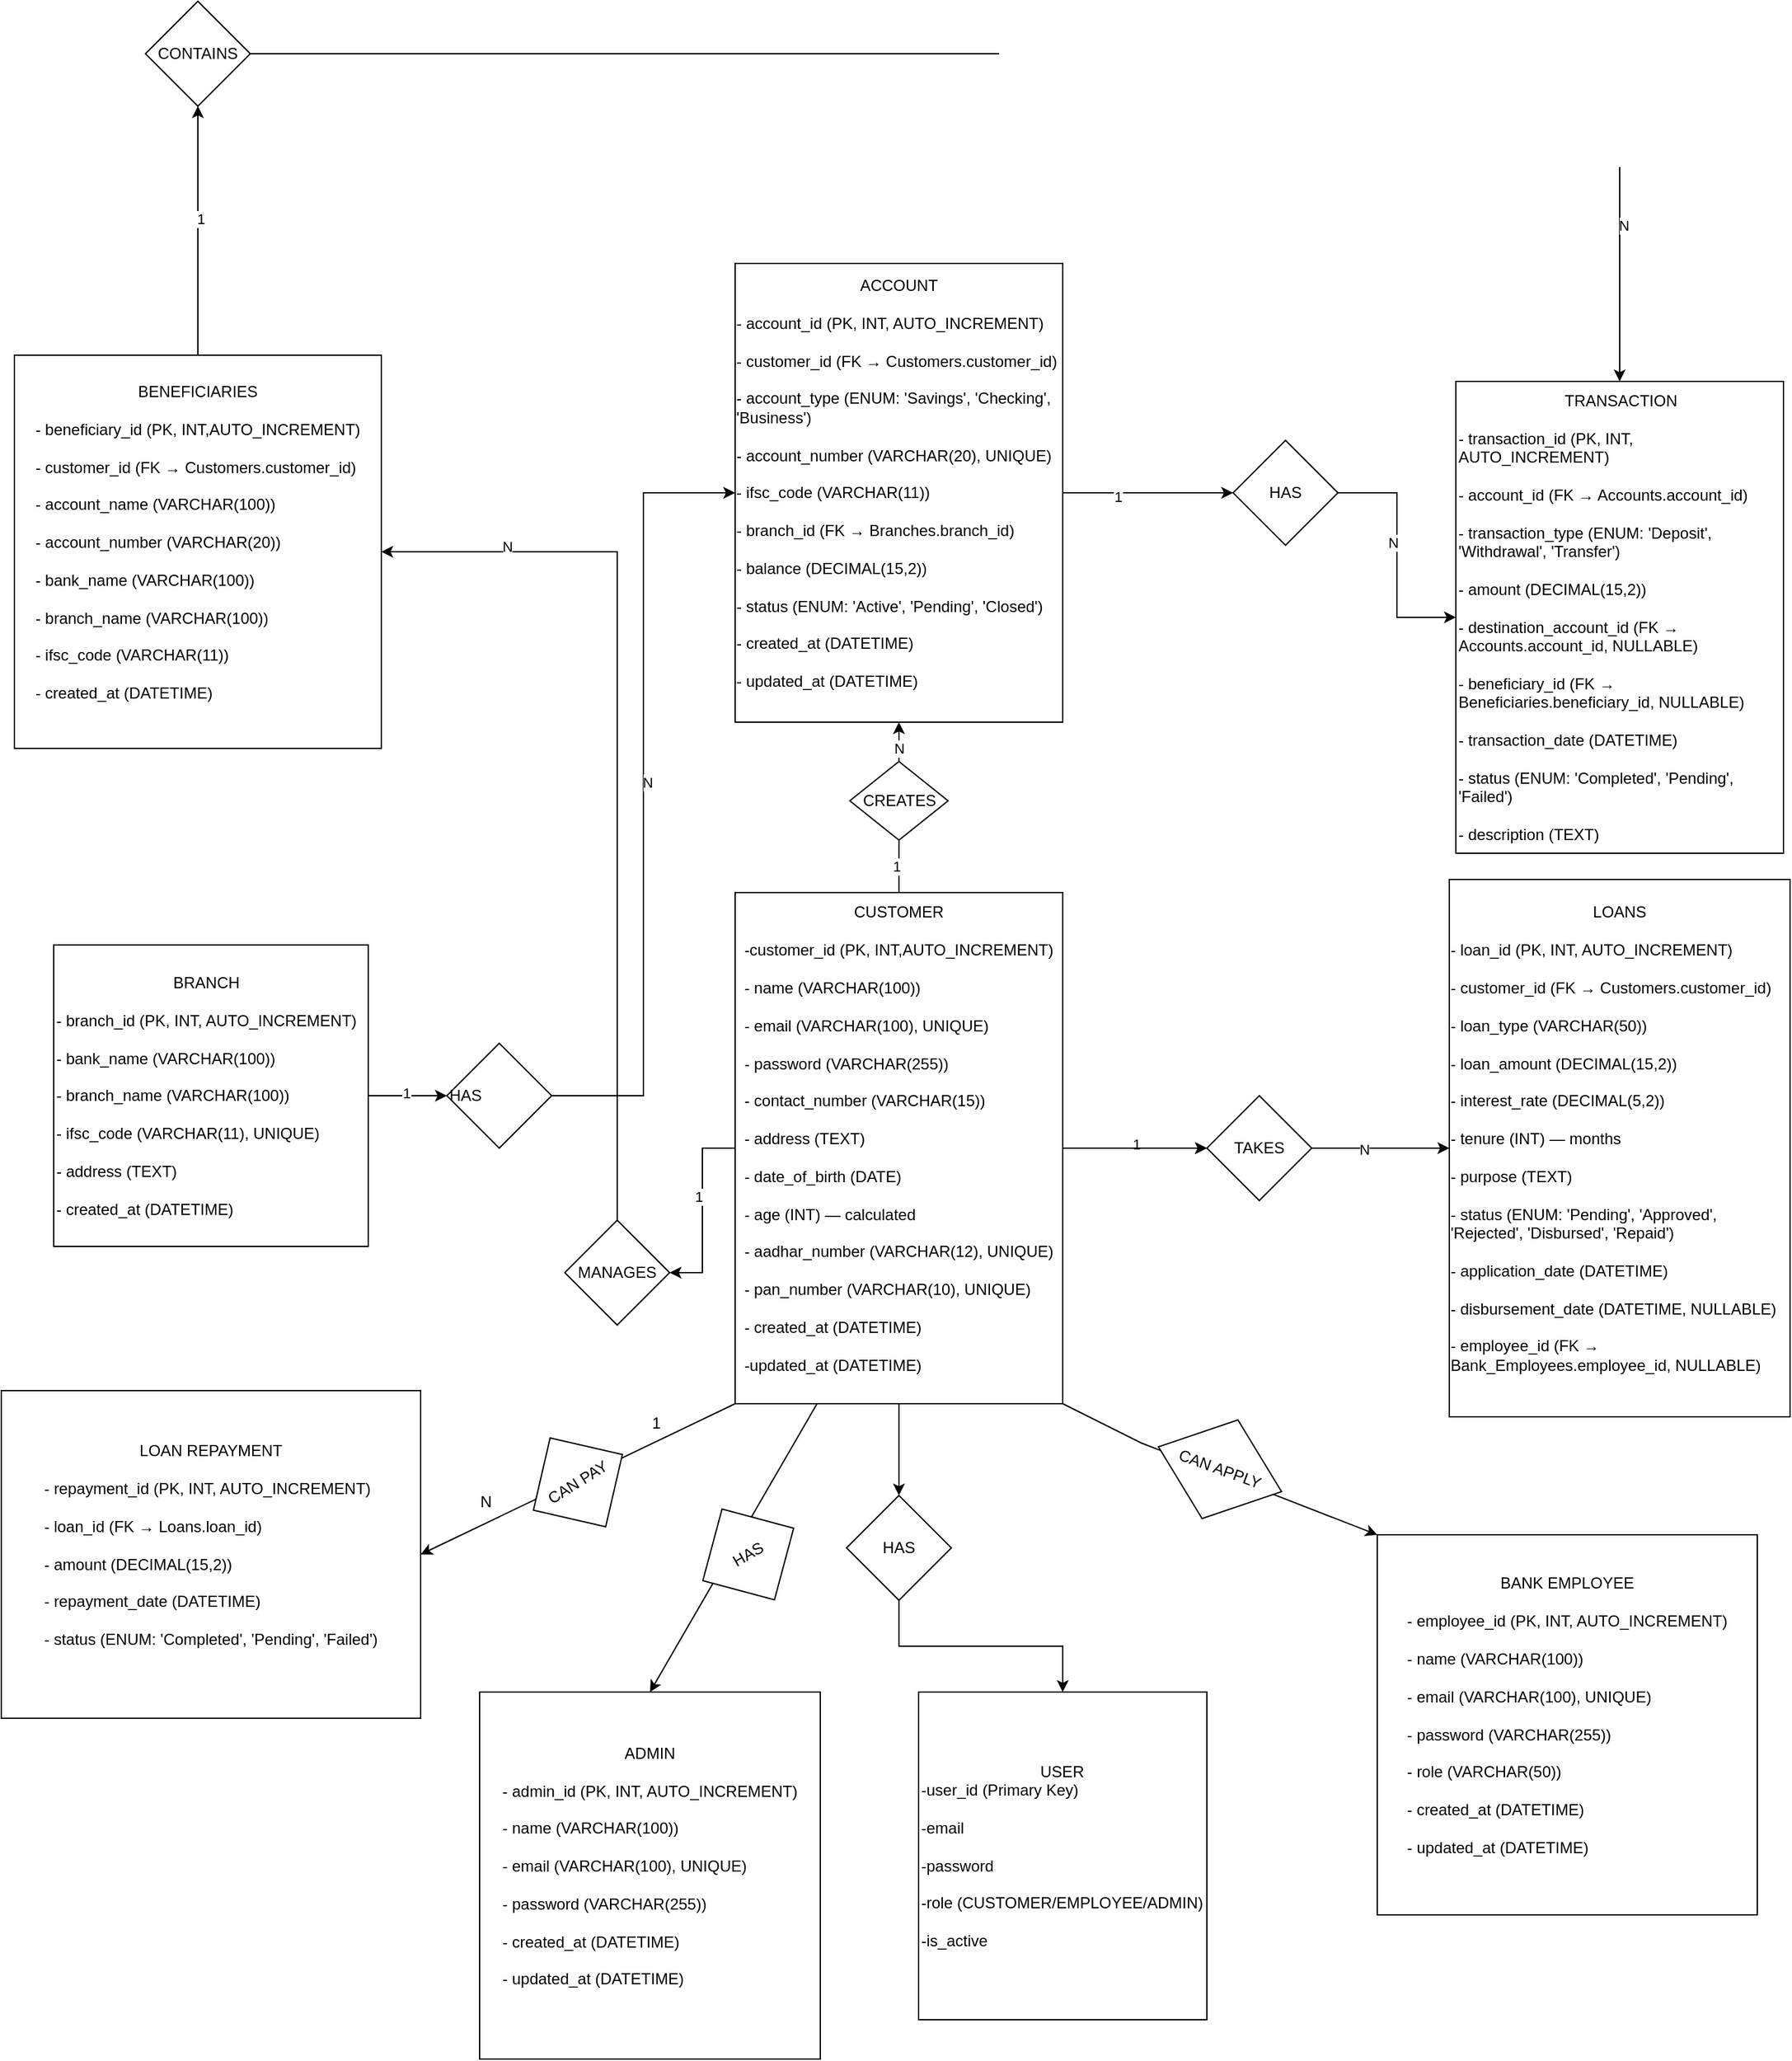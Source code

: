 <mxfile version="27.1.4">
  <diagram name="Page-1" id="JxK6Z9mksL-0HM-H_5az">
    <mxGraphModel grid="1" page="1" gridSize="10" guides="1" tooltips="1" connect="1" arrows="1" fold="1" pageScale="1" pageWidth="850" pageHeight="1100" math="0" shadow="0">
      <root>
        <mxCell id="0" />
        <mxCell id="1" parent="0" />
        <mxCell id="ATuWQ-v3E2589OPJfiS1-10" style="edgeStyle=orthogonalEdgeStyle;rounded=0;orthogonalLoop=1;jettySize=auto;html=1;entryX=0.5;entryY=1;entryDx=0;entryDy=0;" edge="1" parent="1" source="ATuWQ-v3E2589OPJfiS1-1" target="ATuWQ-v3E2589OPJfiS1-2">
          <mxGeometry relative="1" as="geometry" />
        </mxCell>
        <mxCell id="ATuWQ-v3E2589OPJfiS1-12" value="1" style="edgeLabel;html=1;align=center;verticalAlign=middle;resizable=0;points=[];" vertex="1" connectable="0" parent="ATuWQ-v3E2589OPJfiS1-10">
          <mxGeometry x="-0.693" y="2" relative="1" as="geometry">
            <mxPoint as="offset" />
          </mxGeometry>
        </mxCell>
        <mxCell id="ATuWQ-v3E2589OPJfiS1-13" value="N" style="edgeLabel;html=1;align=center;verticalAlign=middle;resizable=0;points=[];" vertex="1" connectable="0" parent="ATuWQ-v3E2589OPJfiS1-10">
          <mxGeometry x="0.703" relative="1" as="geometry">
            <mxPoint as="offset" />
          </mxGeometry>
        </mxCell>
        <mxCell id="ATuWQ-v3E2589OPJfiS1-15" value="" style="edgeStyle=orthogonalEdgeStyle;rounded=0;orthogonalLoop=1;jettySize=auto;html=1;" edge="1" parent="1" source="ATuWQ-v3E2589OPJfiS1-1" target="ATuWQ-v3E2589OPJfiS1-14">
          <mxGeometry relative="1" as="geometry" />
        </mxCell>
        <mxCell id="ATuWQ-v3E2589OPJfiS1-17" value="1" style="edgeLabel;html=1;align=center;verticalAlign=middle;resizable=0;points=[];" vertex="1" connectable="0" parent="ATuWQ-v3E2589OPJfiS1-15">
          <mxGeometry x="0.032" y="3" relative="1" as="geometry">
            <mxPoint x="-1" as="offset" />
          </mxGeometry>
        </mxCell>
        <mxCell id="ADrp1U_Bql61wqkcuQXL-4" value="" style="edgeStyle=orthogonalEdgeStyle;rounded=0;orthogonalLoop=1;jettySize=auto;html=1;" edge="1" parent="1" source="ATuWQ-v3E2589OPJfiS1-1" target="ADrp1U_Bql61wqkcuQXL-3">
          <mxGeometry relative="1" as="geometry" />
        </mxCell>
        <mxCell id="ADrp1U_Bql61wqkcuQXL-12" value="" style="edgeStyle=orthogonalEdgeStyle;rounded=0;orthogonalLoop=1;jettySize=auto;html=1;" edge="1" parent="1" source="ATuWQ-v3E2589OPJfiS1-1" target="ADrp1U_Bql61wqkcuQXL-11">
          <mxGeometry relative="1" as="geometry" />
        </mxCell>
        <mxCell id="ADrp1U_Bql61wqkcuQXL-14" value="1" style="edgeLabel;html=1;align=center;verticalAlign=middle;resizable=0;points=[];" connectable="0" vertex="1" parent="ADrp1U_Bql61wqkcuQXL-12">
          <mxGeometry x="-0.145" y="-3" relative="1" as="geometry">
            <mxPoint as="offset" />
          </mxGeometry>
        </mxCell>
        <mxCell id="ADrp1U_Bql61wqkcuQXL-27" value="" style="edgeStyle=orthogonalEdgeStyle;rounded=0;orthogonalLoop=1;jettySize=auto;html=1;" edge="1" parent="1" source="ATuWQ-v3E2589OPJfiS1-1" target="ATuWQ-v3E2589OPJfiS1-14">
          <mxGeometry relative="1" as="geometry" />
        </mxCell>
        <mxCell id="ATuWQ-v3E2589OPJfiS1-1" value="&lt;div style=&quot;&quot;&gt;&lt;span style=&quot;background-color: transparent; color: light-dark(rgb(0, 0, 0), rgb(255, 255, 255));&quot;&gt;CUSTOMER&lt;/span&gt;&lt;/div&gt;&lt;div style=&quot;&quot;&gt;&lt;span style=&quot;background-color: transparent; color: light-dark(rgb(0, 0, 0), rgb(255, 255, 255));&quot;&gt;&lt;br&gt;&lt;/span&gt;&lt;/div&gt;&lt;div&gt;&lt;div style=&quot;text-align: left;&quot;&gt;-customer_id (PK, INT,AUTO_INCREMENT)&lt;/div&gt;&lt;div style=&quot;text-align: left;&quot;&gt;&lt;br&gt;&lt;/div&gt;&lt;div style=&quot;text-align: left;&quot;&gt;- name (VARCHAR(100))&lt;/div&gt;&lt;div style=&quot;text-align: left;&quot;&gt;&lt;br&gt;&lt;/div&gt;&lt;div style=&quot;text-align: left;&quot;&gt;- email (VARCHAR(100), UNIQUE)&lt;/div&gt;&lt;div style=&quot;text-align: left;&quot;&gt;&lt;br&gt;&lt;/div&gt;&lt;div style=&quot;text-align: left;&quot;&gt;- password (VARCHAR(255))&lt;/div&gt;&lt;div style=&quot;text-align: left;&quot;&gt;&lt;br&gt;&lt;/div&gt;&lt;div style=&quot;text-align: left;&quot;&gt;- contact_number (VARCHAR(15))&lt;/div&gt;&lt;div style=&quot;text-align: left;&quot;&gt;&lt;br&gt;&lt;/div&gt;&lt;div style=&quot;text-align: left;&quot;&gt;- address (TEXT)&lt;/div&gt;&lt;div style=&quot;text-align: left;&quot;&gt;&lt;br&gt;&lt;/div&gt;&lt;div style=&quot;text-align: left;&quot;&gt;- date_of_birth (DATE)&lt;/div&gt;&lt;div style=&quot;text-align: left;&quot;&gt;&lt;br&gt;&lt;/div&gt;&lt;div style=&quot;text-align: left;&quot;&gt;- age (INT) — calculated&lt;/div&gt;&lt;div style=&quot;text-align: left;&quot;&gt;&lt;br&gt;&lt;/div&gt;&lt;div style=&quot;text-align: left;&quot;&gt;- aadhar_number (VARCHAR(12), UNIQUE)&lt;/div&gt;&lt;div style=&quot;text-align: left;&quot;&gt;&lt;br&gt;&lt;/div&gt;&lt;div style=&quot;text-align: left;&quot;&gt;- pan_number (VARCHAR(10), UNIQUE)&lt;/div&gt;&lt;div style=&quot;text-align: left;&quot;&gt;&lt;br&gt;&lt;/div&gt;&lt;div style=&quot;text-align: left;&quot;&gt;- created_at (DATETIME)&lt;/div&gt;&lt;div style=&quot;text-align: left;&quot;&gt;&lt;br&gt;&lt;/div&gt;&lt;div style=&quot;text-align: left;&quot;&gt;-updated_at (DATETIME)&lt;/div&gt;&lt;/div&gt;&lt;div&gt;&lt;br&gt;&lt;/div&gt;" style="rounded=0;whiteSpace=wrap;html=1;" vertex="1" parent="1">
          <mxGeometry x="-230" y="-610" width="250" height="390" as="geometry" />
        </mxCell>
        <mxCell id="ADrp1U_Bql61wqkcuQXL-17" value="" style="edgeStyle=orthogonalEdgeStyle;rounded=0;orthogonalLoop=1;jettySize=auto;html=1;" edge="1" parent="1" source="ATuWQ-v3E2589OPJfiS1-2" target="ADrp1U_Bql61wqkcuQXL-16">
          <mxGeometry relative="1" as="geometry" />
        </mxCell>
        <mxCell id="ADrp1U_Bql61wqkcuQXL-19" value="1" style="edgeLabel;html=1;align=center;verticalAlign=middle;resizable=0;points=[];" connectable="0" vertex="1" parent="ADrp1U_Bql61wqkcuQXL-17">
          <mxGeometry x="-0.36" y="-3" relative="1" as="geometry">
            <mxPoint as="offset" />
          </mxGeometry>
        </mxCell>
        <mxCell id="ATuWQ-v3E2589OPJfiS1-2" value="ACCOUNT&lt;div&gt;&lt;br&gt;&lt;div&gt;&lt;div style=&quot;text-align: left;&quot;&gt;- account_id (PK, INT, AUTO_INCREMENT)&lt;/div&gt;&lt;div style=&quot;text-align: left;&quot;&gt;&lt;br&gt;&lt;/div&gt;&lt;div style=&quot;text-align: left;&quot;&gt;- customer_id (FK → Customers.customer_id)&lt;/div&gt;&lt;div style=&quot;text-align: left;&quot;&gt;&lt;br&gt;&lt;/div&gt;&lt;div style=&quot;text-align: left;&quot;&gt;- account_type (ENUM: &#39;Savings&#39;, &#39;Checking&#39;, &#39;Business&#39;)&lt;/div&gt;&lt;div style=&quot;text-align: left;&quot;&gt;&lt;br&gt;&lt;/div&gt;&lt;div style=&quot;text-align: left;&quot;&gt;- account_number (VARCHAR(20), UNIQUE)&lt;/div&gt;&lt;div style=&quot;text-align: left;&quot;&gt;&lt;br&gt;&lt;/div&gt;&lt;div style=&quot;text-align: left;&quot;&gt;- ifsc_code (VARCHAR(11))&lt;/div&gt;&lt;div style=&quot;text-align: left;&quot;&gt;&lt;br&gt;&lt;/div&gt;&lt;div style=&quot;text-align: left;&quot;&gt;- branch_id (FK → Branches.branch_id)&lt;/div&gt;&lt;div style=&quot;text-align: left;&quot;&gt;&lt;br&gt;&lt;/div&gt;&lt;div style=&quot;text-align: left;&quot;&gt;- balance (DECIMAL(15,2))&lt;/div&gt;&lt;div style=&quot;text-align: left;&quot;&gt;&lt;br&gt;&lt;/div&gt;&lt;div style=&quot;text-align: left;&quot;&gt;- status (ENUM: &#39;Active&#39;, &#39;Pending&#39;, &#39;Closed&#39;)&lt;/div&gt;&lt;div style=&quot;text-align: left;&quot;&gt;&lt;br&gt;&lt;/div&gt;&lt;div style=&quot;text-align: left;&quot;&gt;- created_at (DATETIME)&lt;/div&gt;&lt;div style=&quot;text-align: left;&quot;&gt;&lt;br&gt;&lt;/div&gt;&lt;div style=&quot;text-align: left;&quot;&gt;- updated_at (DATETIME)&lt;/div&gt;&lt;/div&gt;&lt;div&gt;&lt;br&gt;&lt;/div&gt;&lt;/div&gt;" style="rounded=0;whiteSpace=wrap;html=1;" vertex="1" parent="1">
          <mxGeometry x="-230" y="-1090" width="250" height="350" as="geometry" />
        </mxCell>
        <mxCell id="ATuWQ-v3E2589OPJfiS1-3" value="&lt;div style=&quot;text-align: center;&quot;&gt;&lt;span style=&quot;background-color: transparent; color: light-dark(rgb(0, 0, 0), rgb(255, 255, 255));&quot;&gt;TRANSACTION&lt;/span&gt;&lt;/div&gt;&lt;div style=&quot;text-align: center;&quot;&gt;&lt;span style=&quot;background-color: transparent; color: light-dark(rgb(0, 0, 0), rgb(255, 255, 255));&quot;&gt;&lt;br&gt;&lt;/span&gt;&lt;/div&gt;&lt;div&gt;&lt;div&gt;- transaction_id (PK, INT, AUTO_INCREMENT)&lt;/div&gt;&lt;div&gt;&lt;br&gt;&lt;/div&gt;&lt;div&gt;- account_id (FK → Accounts.account_id)&lt;/div&gt;&lt;div&gt;&lt;br&gt;&lt;/div&gt;&lt;div&gt;- transaction_type (ENUM: &#39;Deposit&#39;, &#39;Withdrawal&#39;, &#39;Transfer&#39;)&lt;/div&gt;&lt;div&gt;&lt;br&gt;&lt;/div&gt;&lt;div&gt;- amount (DECIMAL(15,2))&lt;/div&gt;&lt;div&gt;&lt;br&gt;&lt;/div&gt;&lt;div&gt;- destination_account_id (FK → Accounts.account_id, NULLABLE)&lt;/div&gt;&lt;div&gt;&lt;br&gt;&lt;/div&gt;&lt;div&gt;- beneficiary_id (FK → Beneficiaries.beneficiary_id, NULLABLE)&lt;/div&gt;&lt;div&gt;&lt;br&gt;&lt;/div&gt;&lt;div&gt;- transaction_date (DATETIME)&lt;/div&gt;&lt;div&gt;&lt;br&gt;&lt;/div&gt;&lt;div&gt;- status (ENUM: &#39;Completed&#39;, &#39;Pending&#39;, &#39;Failed&#39;)&lt;/div&gt;&lt;div&gt;&lt;br&gt;&lt;/div&gt;&lt;div&gt;- description (TEXT)&lt;/div&gt;&lt;/div&gt;" style="rounded=0;whiteSpace=wrap;html=1;align=left;" vertex="1" parent="1">
          <mxGeometry x="320" y="-1000" width="250" height="360" as="geometry" />
        </mxCell>
        <mxCell id="ADrp1U_Bql61wqkcuQXL-7" value="" style="edgeStyle=orthogonalEdgeStyle;rounded=0;orthogonalLoop=1;jettySize=auto;html=1;" edge="1" parent="1" source="ATuWQ-v3E2589OPJfiS1-4" target="ADrp1U_Bql61wqkcuQXL-6">
          <mxGeometry relative="1" as="geometry" />
        </mxCell>
        <mxCell id="ADrp1U_Bql61wqkcuQXL-9" value="1" style="edgeLabel;html=1;align=center;verticalAlign=middle;resizable=0;points=[];" connectable="0" vertex="1" parent="ADrp1U_Bql61wqkcuQXL-7">
          <mxGeometry x="-0.04" y="2" relative="1" as="geometry">
            <mxPoint as="offset" />
          </mxGeometry>
        </mxCell>
        <mxCell id="ATuWQ-v3E2589OPJfiS1-4" value="&lt;div style=&quot;text-align: center;&quot;&gt;&lt;span style=&quot;background-color: transparent; color: light-dark(rgb(0, 0, 0), rgb(255, 255, 255));&quot;&gt;BRANCH&lt;/span&gt;&lt;/div&gt;&lt;div style=&quot;text-align: center;&quot;&gt;&lt;span style=&quot;background-color: transparent; color: light-dark(rgb(0, 0, 0), rgb(255, 255, 255));&quot;&gt;&lt;br&gt;&lt;/span&gt;&lt;/div&gt;&lt;div&gt;&lt;div&gt;- branch_id (PK, INT, AUTO_INCREMENT)&lt;/div&gt;&lt;div&gt;&lt;br&gt;&lt;/div&gt;&lt;div&gt;- bank_name (VARCHAR(100))&lt;/div&gt;&lt;div&gt;&lt;br&gt;&lt;/div&gt;&lt;div&gt;- branch_name (VARCHAR(100))&lt;/div&gt;&lt;div&gt;&lt;br&gt;&lt;/div&gt;&lt;div&gt;- ifsc_code (VARCHAR(11), UNIQUE)&lt;/div&gt;&lt;div&gt;&lt;br&gt;&lt;/div&gt;&lt;div&gt;- address (TEXT)&lt;/div&gt;&lt;div&gt;&lt;br&gt;&lt;/div&gt;&lt;div&gt;- created_at (DATETIME)&lt;/div&gt;&lt;/div&gt;" style="rounded=0;whiteSpace=wrap;html=1;align=left;" vertex="1" parent="1">
          <mxGeometry x="-750" y="-570" width="240" height="230" as="geometry" />
        </mxCell>
        <mxCell id="ADrp1U_Bql61wqkcuQXL-22" value="" style="edgeStyle=orthogonalEdgeStyle;rounded=0;orthogonalLoop=1;jettySize=auto;html=1;" edge="1" parent="1" source="ATuWQ-v3E2589OPJfiS1-5" target="ADrp1U_Bql61wqkcuQXL-21">
          <mxGeometry relative="1" as="geometry" />
        </mxCell>
        <mxCell id="ADrp1U_Bql61wqkcuQXL-24" value="1" style="edgeLabel;html=1;align=center;verticalAlign=middle;resizable=0;points=[];" connectable="0" vertex="1" parent="ADrp1U_Bql61wqkcuQXL-22">
          <mxGeometry x="0.099" y="-2" relative="1" as="geometry">
            <mxPoint as="offset" />
          </mxGeometry>
        </mxCell>
        <mxCell id="ATuWQ-v3E2589OPJfiS1-5" value="BENEFICIARIES&lt;div&gt;&lt;br&gt;&lt;/div&gt;&lt;div&gt;&lt;div style=&quot;text-align: left;&quot;&gt;- beneficiary_id (PK, INT,AUTO_INCREMENT)&lt;/div&gt;&lt;div style=&quot;text-align: left;&quot;&gt;&lt;br&gt;&lt;/div&gt;&lt;div style=&quot;text-align: left;&quot;&gt;- customer_id (FK → Customers.customer_id)&lt;/div&gt;&lt;div style=&quot;text-align: left;&quot;&gt;&lt;br&gt;&lt;/div&gt;&lt;div style=&quot;text-align: left;&quot;&gt;- account_name (VARCHAR(100))&lt;/div&gt;&lt;div style=&quot;text-align: left;&quot;&gt;&lt;br&gt;&lt;/div&gt;&lt;div style=&quot;text-align: left;&quot;&gt;- account_number (VARCHAR(20))&lt;/div&gt;&lt;div style=&quot;text-align: left;&quot;&gt;&lt;br&gt;&lt;/div&gt;&lt;div style=&quot;text-align: left;&quot;&gt;- bank_name (VARCHAR(100))&lt;/div&gt;&lt;div style=&quot;text-align: left;&quot;&gt;&lt;br&gt;&lt;/div&gt;&lt;div style=&quot;text-align: left;&quot;&gt;- branch_name (VARCHAR(100))&lt;/div&gt;&lt;div style=&quot;text-align: left;&quot;&gt;&lt;br&gt;&lt;/div&gt;&lt;div style=&quot;text-align: left;&quot;&gt;- ifsc_code (VARCHAR(11))&lt;/div&gt;&lt;div style=&quot;text-align: left;&quot;&gt;&lt;br&gt;&lt;/div&gt;&lt;div style=&quot;text-align: left;&quot;&gt;- created_at (DATETIME)&lt;/div&gt;&lt;/div&gt;&lt;div&gt;&lt;br&gt;&lt;/div&gt;" style="rounded=0;whiteSpace=wrap;html=1;" vertex="1" parent="1">
          <mxGeometry x="-780" y="-1020" width="280" height="300" as="geometry" />
        </mxCell>
        <mxCell id="ATuWQ-v3E2589OPJfiS1-6" value="LOANS&lt;div&gt;&lt;br&gt;&lt;/div&gt;&lt;div&gt;&lt;div style=&quot;text-align: left;&quot;&gt;- loan_id (PK, INT, AUTO_INCREMENT)&lt;/div&gt;&lt;div style=&quot;text-align: left;&quot;&gt;&lt;br&gt;&lt;/div&gt;&lt;div style=&quot;text-align: left;&quot;&gt;- customer_id (FK → Customers.customer_id)&lt;/div&gt;&lt;div style=&quot;text-align: left;&quot;&gt;&lt;br&gt;&lt;/div&gt;&lt;div style=&quot;text-align: left;&quot;&gt;- loan_type (VARCHAR(50))&lt;/div&gt;&lt;div style=&quot;text-align: left;&quot;&gt;&lt;br&gt;&lt;/div&gt;&lt;div style=&quot;text-align: left;&quot;&gt;- loan_amount (DECIMAL(15,2))&lt;/div&gt;&lt;div style=&quot;text-align: left;&quot;&gt;&lt;br&gt;&lt;/div&gt;&lt;div style=&quot;text-align: left;&quot;&gt;- interest_rate (DECIMAL(5,2))&lt;/div&gt;&lt;div style=&quot;text-align: left;&quot;&gt;&lt;br&gt;&lt;/div&gt;&lt;div style=&quot;text-align: left;&quot;&gt;- tenure (INT) — months&lt;/div&gt;&lt;div style=&quot;text-align: left;&quot;&gt;&lt;br&gt;&lt;/div&gt;&lt;div style=&quot;text-align: left;&quot;&gt;- purpose (TEXT)&lt;/div&gt;&lt;div style=&quot;text-align: left;&quot;&gt;&lt;br&gt;&lt;/div&gt;&lt;div style=&quot;text-align: left;&quot;&gt;- status (ENUM: &#39;Pending&#39;, &#39;Approved&#39;, &#39;Rejected&#39;, &#39;Disbursed&#39;, &#39;Repaid&#39;)&lt;/div&gt;&lt;div style=&quot;text-align: left;&quot;&gt;&lt;br&gt;&lt;/div&gt;&lt;div style=&quot;text-align: left;&quot;&gt;- application_date (DATETIME)&lt;/div&gt;&lt;div style=&quot;text-align: left;&quot;&gt;&lt;br&gt;&lt;/div&gt;&lt;div style=&quot;text-align: left;&quot;&gt;- disbursement_date (DATETIME, NULLABLE)&lt;/div&gt;&lt;div style=&quot;text-align: left;&quot;&gt;&lt;br&gt;&lt;/div&gt;&lt;div style=&quot;text-align: left;&quot;&gt;- employee_id (FK → Bank_Employees.employee_id, NULLABLE)&lt;/div&gt;&lt;/div&gt;&lt;div style=&quot;text-align: left;&quot;&gt;&lt;br&gt;&lt;/div&gt;" style="rounded=0;whiteSpace=wrap;html=1;" vertex="1" parent="1">
          <mxGeometry x="315" y="-620" width="260" height="410" as="geometry" />
        </mxCell>
        <mxCell id="ATuWQ-v3E2589OPJfiS1-7" value="LOAN REPAYMENT&lt;div&gt;&lt;br&gt;&lt;/div&gt;&lt;div&gt;&lt;div style=&quot;text-align: left;&quot;&gt;- repayment_id (PK, INT, AUTO_INCREMENT)&lt;/div&gt;&lt;div style=&quot;text-align: left;&quot;&gt;&lt;br&gt;&lt;/div&gt;&lt;div style=&quot;text-align: left;&quot;&gt;- loan_id (FK → Loans.loan_id)&lt;/div&gt;&lt;div style=&quot;text-align: left;&quot;&gt;&lt;br&gt;&lt;/div&gt;&lt;div style=&quot;text-align: left;&quot;&gt;- amount (DECIMAL(15,2))&lt;/div&gt;&lt;div style=&quot;text-align: left;&quot;&gt;&lt;br&gt;&lt;/div&gt;&lt;div style=&quot;text-align: left;&quot;&gt;- repayment_date (DATETIME)&lt;/div&gt;&lt;div style=&quot;text-align: left;&quot;&gt;&lt;br&gt;&lt;/div&gt;&lt;div style=&quot;text-align: left;&quot;&gt;- status (ENUM: &#39;Completed&#39;, &#39;Pending&#39;, &#39;Failed&#39;)&lt;/div&gt;&lt;/div&gt;&lt;div style=&quot;text-align: left;&quot;&gt;&lt;br&gt;&lt;/div&gt;" style="rounded=0;whiteSpace=wrap;html=1;" vertex="1" parent="1">
          <mxGeometry x="-790" y="-230" width="320" height="250" as="geometry" />
        </mxCell>
        <mxCell id="ATuWQ-v3E2589OPJfiS1-8" value="ADMIN&lt;div&gt;&lt;br&gt;&lt;/div&gt;&lt;div&gt;&lt;div style=&quot;text-align: left;&quot;&gt;- admin_id (PK, INT, AUTO_INCREMENT)&lt;/div&gt;&lt;div style=&quot;text-align: left;&quot;&gt;&lt;br&gt;&lt;/div&gt;&lt;div style=&quot;text-align: left;&quot;&gt;- name (VARCHAR(100))&lt;/div&gt;&lt;div style=&quot;text-align: left;&quot;&gt;&lt;br&gt;&lt;/div&gt;&lt;div style=&quot;text-align: left;&quot;&gt;- email (VARCHAR(100), UNIQUE)&lt;/div&gt;&lt;div style=&quot;text-align: left;&quot;&gt;&lt;br&gt;&lt;/div&gt;&lt;div style=&quot;text-align: left;&quot;&gt;- password (VARCHAR(255))&lt;/div&gt;&lt;div style=&quot;text-align: left;&quot;&gt;&lt;br&gt;&lt;/div&gt;&lt;div style=&quot;text-align: left;&quot;&gt;- created_at (DATETIME)&lt;/div&gt;&lt;div style=&quot;text-align: left;&quot;&gt;&lt;br&gt;&lt;/div&gt;&lt;div style=&quot;text-align: left;&quot;&gt;- updated_at (DATETIME)&lt;/div&gt;&lt;/div&gt;&lt;div style=&quot;text-align: left;&quot;&gt;&lt;br&gt;&lt;/div&gt;" style="rounded=0;whiteSpace=wrap;html=1;" vertex="1" parent="1">
          <mxGeometry x="-425" width="260" height="280" as="geometry" />
        </mxCell>
        <mxCell id="ATuWQ-v3E2589OPJfiS1-9" value="BANK EMPLOYEE&lt;div&gt;&lt;br&gt;&lt;/div&gt;&lt;div&gt;&lt;div style=&quot;text-align: left;&quot;&gt;- employee_id (PK, INT, AUTO_INCREMENT)&lt;/div&gt;&lt;div style=&quot;text-align: left;&quot;&gt;&lt;br&gt;&lt;/div&gt;&lt;div style=&quot;text-align: left;&quot;&gt;- name (VARCHAR(100))&lt;/div&gt;&lt;div style=&quot;text-align: left;&quot;&gt;&lt;br&gt;&lt;/div&gt;&lt;div style=&quot;text-align: left;&quot;&gt;- email (VARCHAR(100), UNIQUE)&lt;/div&gt;&lt;div style=&quot;text-align: left;&quot;&gt;&lt;br&gt;&lt;/div&gt;&lt;div style=&quot;text-align: left;&quot;&gt;- password (VARCHAR(255))&lt;/div&gt;&lt;div style=&quot;text-align: left;&quot;&gt;&lt;br&gt;&lt;/div&gt;&lt;div style=&quot;text-align: left;&quot;&gt;- role (VARCHAR(50))&lt;/div&gt;&lt;div style=&quot;text-align: left;&quot;&gt;&lt;br&gt;&lt;/div&gt;&lt;div style=&quot;text-align: left;&quot;&gt;- created_at (DATETIME)&lt;/div&gt;&lt;div style=&quot;text-align: left;&quot;&gt;&lt;br&gt;&lt;/div&gt;&lt;div style=&quot;text-align: left;&quot;&gt;- updated_at (DATETIME)&lt;/div&gt;&lt;/div&gt;&lt;div style=&quot;text-align: left;&quot;&gt;&lt;br&gt;&lt;/div&gt;" style="rounded=0;whiteSpace=wrap;html=1;" vertex="1" parent="1">
          <mxGeometry x="260" y="-120" width="290" height="290" as="geometry" />
        </mxCell>
        <mxCell id="ATuWQ-v3E2589OPJfiS1-11" value="CREATES" style="rhombus;whiteSpace=wrap;html=1;" vertex="1" parent="1">
          <mxGeometry x="-142.5" y="-710" width="75" height="60" as="geometry" />
        </mxCell>
        <mxCell id="ATuWQ-v3E2589OPJfiS1-16" value="" style="edgeStyle=orthogonalEdgeStyle;rounded=0;orthogonalLoop=1;jettySize=auto;html=1;" edge="1" parent="1" source="ATuWQ-v3E2589OPJfiS1-14" target="ATuWQ-v3E2589OPJfiS1-6">
          <mxGeometry relative="1" as="geometry" />
        </mxCell>
        <mxCell id="ATuWQ-v3E2589OPJfiS1-18" value="N" style="edgeLabel;html=1;align=center;verticalAlign=middle;resizable=0;points=[];" vertex="1" connectable="0" parent="ATuWQ-v3E2589OPJfiS1-16">
          <mxGeometry x="-0.252" y="-1" relative="1" as="geometry">
            <mxPoint as="offset" />
          </mxGeometry>
        </mxCell>
        <mxCell id="ATuWQ-v3E2589OPJfiS1-14" value="TAKES" style="rhombus;whiteSpace=wrap;html=1;rounded=0;" vertex="1" parent="1">
          <mxGeometry x="130" y="-455" width="80" height="80" as="geometry" />
        </mxCell>
        <mxCell id="ADrp1U_Bql61wqkcuQXL-1" value="&lt;div style=&quot;text-align: center;&quot;&gt;&lt;span style=&quot;background-color: transparent; color: light-dark(rgb(0, 0, 0), rgb(255, 255, 255));&quot;&gt;USER&lt;/span&gt;&lt;/div&gt;&lt;div&gt;&lt;span style=&quot;background-color: transparent; color: light-dark(rgb(0, 0, 0), rgb(255, 255, 255));&quot;&gt;-user_id (Primary Key)&lt;/span&gt;&lt;/div&gt;&lt;div&gt;&lt;span style=&quot;background-color: transparent; color: light-dark(rgb(0, 0, 0), rgb(255, 255, 255));&quot;&gt;&lt;br&gt;&lt;/span&gt;&lt;/div&gt;&lt;div&gt;&lt;span style=&quot;background-color: transparent; color: light-dark(rgb(0, 0, 0), rgb(255, 255, 255));&quot;&gt;-email&lt;/span&gt;&lt;/div&gt;&lt;div&gt;&lt;span style=&quot;background-color: transparent; color: light-dark(rgb(0, 0, 0), rgb(255, 255, 255));&quot;&gt;&lt;br&gt;&lt;/span&gt;&lt;/div&gt;&lt;div&gt;&lt;span style=&quot;background-color: transparent; color: light-dark(rgb(0, 0, 0), rgb(255, 255, 255));&quot;&gt;-password&lt;/span&gt;&lt;/div&gt;&lt;div&gt;&lt;span style=&quot;background-color: transparent; color: light-dark(rgb(0, 0, 0), rgb(255, 255, 255));&quot;&gt;&lt;br&gt;&lt;/span&gt;&lt;/div&gt;&lt;div&gt;&lt;span style=&quot;background-color: transparent; color: light-dark(rgb(0, 0, 0), rgb(255, 255, 255));&quot;&gt;-role (CUSTOMER/EMPLOYEE/ADMIN)&lt;/span&gt;&lt;/div&gt;&lt;div&gt;&lt;span style=&quot;background-color: transparent; color: light-dark(rgb(0, 0, 0), rgb(255, 255, 255));&quot;&gt;&lt;br&gt;&lt;/span&gt;&lt;/div&gt;&lt;div&gt;&lt;span style=&quot;background-color: transparent; color: light-dark(rgb(0, 0, 0), rgb(255, 255, 255));&quot;&gt;-is_active&lt;/span&gt;&lt;/div&gt;" style="rounded=0;whiteSpace=wrap;html=1;align=left;" vertex="1" parent="1">
          <mxGeometry x="-90" width="220" height="250" as="geometry" />
        </mxCell>
        <mxCell id="ADrp1U_Bql61wqkcuQXL-5" style="edgeStyle=orthogonalEdgeStyle;rounded=0;orthogonalLoop=1;jettySize=auto;html=1;entryX=0.5;entryY=0;entryDx=0;entryDy=0;" edge="1" parent="1" source="ADrp1U_Bql61wqkcuQXL-3" target="ADrp1U_Bql61wqkcuQXL-1">
          <mxGeometry relative="1" as="geometry" />
        </mxCell>
        <mxCell id="ADrp1U_Bql61wqkcuQXL-3" value="HAS" style="rhombus;whiteSpace=wrap;html=1;rounded=0;" vertex="1" parent="1">
          <mxGeometry x="-145" y="-150" width="80" height="80" as="geometry" />
        </mxCell>
        <mxCell id="ADrp1U_Bql61wqkcuQXL-8" style="edgeStyle=orthogonalEdgeStyle;rounded=0;orthogonalLoop=1;jettySize=auto;html=1;entryX=0;entryY=0.5;entryDx=0;entryDy=0;" edge="1" parent="1" source="ADrp1U_Bql61wqkcuQXL-6" target="ATuWQ-v3E2589OPJfiS1-2">
          <mxGeometry relative="1" as="geometry" />
        </mxCell>
        <mxCell id="ADrp1U_Bql61wqkcuQXL-10" value="N" style="edgeLabel;html=1;align=center;verticalAlign=middle;resizable=0;points=[];" connectable="0" vertex="1" parent="ADrp1U_Bql61wqkcuQXL-8">
          <mxGeometry x="0.035" y="-3" relative="1" as="geometry">
            <mxPoint y="1" as="offset" />
          </mxGeometry>
        </mxCell>
        <mxCell id="ADrp1U_Bql61wqkcuQXL-6" value="HAS" style="rhombus;whiteSpace=wrap;html=1;align=left;rounded=0;" vertex="1" parent="1">
          <mxGeometry x="-450" y="-495" width="80" height="80" as="geometry" />
        </mxCell>
        <mxCell id="ADrp1U_Bql61wqkcuQXL-13" style="edgeStyle=orthogonalEdgeStyle;rounded=0;orthogonalLoop=1;jettySize=auto;html=1;entryX=1;entryY=0.5;entryDx=0;entryDy=0;" edge="1" parent="1" source="ADrp1U_Bql61wqkcuQXL-11" target="ATuWQ-v3E2589OPJfiS1-5">
          <mxGeometry relative="1" as="geometry">
            <Array as="points">
              <mxPoint x="-320" y="-870" />
            </Array>
          </mxGeometry>
        </mxCell>
        <mxCell id="ADrp1U_Bql61wqkcuQXL-15" value="N" style="edgeLabel;html=1;align=center;verticalAlign=middle;resizable=0;points=[];" connectable="0" vertex="1" parent="ADrp1U_Bql61wqkcuQXL-13">
          <mxGeometry x="0.723" y="-4" relative="1" as="geometry">
            <mxPoint as="offset" />
          </mxGeometry>
        </mxCell>
        <mxCell id="ADrp1U_Bql61wqkcuQXL-11" value="MANAGES" style="rhombus;whiteSpace=wrap;html=1;rounded=0;" vertex="1" parent="1">
          <mxGeometry x="-360" y="-360" width="80" height="80" as="geometry" />
        </mxCell>
        <mxCell id="ADrp1U_Bql61wqkcuQXL-18" style="edgeStyle=orthogonalEdgeStyle;rounded=0;orthogonalLoop=1;jettySize=auto;html=1;entryX=0;entryY=0.5;entryDx=0;entryDy=0;" edge="1" parent="1" source="ADrp1U_Bql61wqkcuQXL-16" target="ATuWQ-v3E2589OPJfiS1-3">
          <mxGeometry relative="1" as="geometry" />
        </mxCell>
        <mxCell id="ADrp1U_Bql61wqkcuQXL-20" value="N" style="edgeLabel;html=1;align=center;verticalAlign=middle;resizable=0;points=[];" connectable="0" vertex="1" parent="ADrp1U_Bql61wqkcuQXL-18">
          <mxGeometry x="-0.109" y="-3" relative="1" as="geometry">
            <mxPoint as="offset" />
          </mxGeometry>
        </mxCell>
        <mxCell id="ADrp1U_Bql61wqkcuQXL-16" value="HAS" style="rhombus;whiteSpace=wrap;html=1;rounded=0;" vertex="1" parent="1">
          <mxGeometry x="150" y="-955" width="80" height="80" as="geometry" />
        </mxCell>
        <mxCell id="ADrp1U_Bql61wqkcuQXL-23" style="edgeStyle=orthogonalEdgeStyle;rounded=0;orthogonalLoop=1;jettySize=auto;html=1;entryX=0.5;entryY=0;entryDx=0;entryDy=0;" edge="1" parent="1" source="ADrp1U_Bql61wqkcuQXL-21" target="ATuWQ-v3E2589OPJfiS1-3">
          <mxGeometry relative="1" as="geometry" />
        </mxCell>
        <mxCell id="ADrp1U_Bql61wqkcuQXL-25" value="N" style="edgeLabel;html=1;align=center;verticalAlign=middle;resizable=0;points=[];" connectable="0" vertex="1" parent="ADrp1U_Bql61wqkcuQXL-23">
          <mxGeometry x="0.814" y="3" relative="1" as="geometry">
            <mxPoint y="1" as="offset" />
          </mxGeometry>
        </mxCell>
        <mxCell id="ADrp1U_Bql61wqkcuQXL-21" value="CONTAINS" style="rhombus;whiteSpace=wrap;html=1;rounded=0;" vertex="1" parent="1">
          <mxGeometry x="-680" y="-1290" width="80" height="80" as="geometry" />
        </mxCell>
        <mxCell id="ADrp1U_Bql61wqkcuQXL-28" value="" style="endArrow=classic;html=1;rounded=0;exitX=1;exitY=1;exitDx=0;exitDy=0;entryX=0;entryY=0;entryDx=0;entryDy=0;" edge="1" parent="1" source="ATuWQ-v3E2589OPJfiS1-1" target="ATuWQ-v3E2589OPJfiS1-9">
          <mxGeometry width="50" height="50" relative="1" as="geometry">
            <mxPoint x="290" y="-90" as="sourcePoint" />
            <mxPoint x="280" y="-90" as="targetPoint" />
            <Array as="points">
              <mxPoint x="80" y="-190" />
            </Array>
          </mxGeometry>
        </mxCell>
        <mxCell id="ADrp1U_Bql61wqkcuQXL-29" value="CAN APPLY" style="rhombus;whiteSpace=wrap;html=1;rotation=20;" vertex="1" parent="1">
          <mxGeometry x="90" y="-210" width="100" height="80" as="geometry" />
        </mxCell>
        <mxCell id="ADrp1U_Bql61wqkcuQXL-30" value="" style="endArrow=classic;html=1;rounded=0;entryX=1;entryY=0.5;entryDx=0;entryDy=0;exitX=0;exitY=1;exitDx=0;exitDy=0;" edge="1" parent="1" source="ATuWQ-v3E2589OPJfiS1-1" target="ATuWQ-v3E2589OPJfiS1-7">
          <mxGeometry width="50" height="50" relative="1" as="geometry">
            <mxPoint x="-390" y="-210" as="sourcePoint" />
            <mxPoint x="-340" y="-260" as="targetPoint" />
          </mxGeometry>
        </mxCell>
        <mxCell id="ADrp1U_Bql61wqkcuQXL-31" value="CAN PAY" style="rhombus;whiteSpace=wrap;html=1;rotation=-32;" vertex="1" parent="1">
          <mxGeometry x="-390" y="-200" width="80" height="80" as="geometry" />
        </mxCell>
        <mxCell id="ADrp1U_Bql61wqkcuQXL-32" value="1" style="text;strokeColor=none;align=center;fillColor=none;html=1;verticalAlign=middle;whiteSpace=wrap;rounded=0;" vertex="1" parent="1">
          <mxGeometry x="-320" y="-220" width="60" height="30" as="geometry" />
        </mxCell>
        <mxCell id="ADrp1U_Bql61wqkcuQXL-33" value="N" style="text;strokeColor=none;align=center;fillColor=none;html=1;verticalAlign=middle;whiteSpace=wrap;rounded=0;" vertex="1" parent="1">
          <mxGeometry x="-450" y="-160" width="60" height="30" as="geometry" />
        </mxCell>
        <mxCell id="ADrp1U_Bql61wqkcuQXL-34" value="" style="endArrow=classic;html=1;rounded=0;entryX=0.5;entryY=0;entryDx=0;entryDy=0;exitX=0.25;exitY=1;exitDx=0;exitDy=0;" edge="1" parent="1" source="ATuWQ-v3E2589OPJfiS1-1" target="ATuWQ-v3E2589OPJfiS1-8">
          <mxGeometry width="50" height="50" relative="1" as="geometry">
            <mxPoint x="-430" y="-150" as="sourcePoint" />
            <mxPoint x="-380" y="-200" as="targetPoint" />
          </mxGeometry>
        </mxCell>
        <mxCell id="ADrp1U_Bql61wqkcuQXL-35" value="HAS" style="rhombus;whiteSpace=wrap;html=1;rotation=-30;" vertex="1" parent="1">
          <mxGeometry x="-260" y="-145" width="80" height="80" as="geometry" />
        </mxCell>
      </root>
    </mxGraphModel>
  </diagram>
</mxfile>
